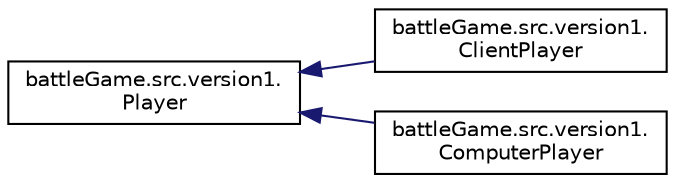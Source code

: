 digraph "Graphical Class Hierarchy"
{
  edge [fontname="Helvetica",fontsize="10",labelfontname="Helvetica",labelfontsize="10"];
  node [fontname="Helvetica",fontsize="10",shape=record];
  rankdir="LR";
  Node1 [label="battleGame.src.version1.\lPlayer",height=0.2,width=0.4,color="black", fillcolor="white", style="filled",URL="$classbattleGame_1_1src_1_1version1_1_1Player.html"];
  Node1 -> Node2 [dir="back",color="midnightblue",fontsize="10",style="solid",fontname="Helvetica"];
  Node2 [label="battleGame.src.version1.\lClientPlayer",height=0.2,width=0.4,color="black", fillcolor="white", style="filled",URL="$classbattleGame_1_1src_1_1version1_1_1ClientPlayer.html"];
  Node1 -> Node3 [dir="back",color="midnightblue",fontsize="10",style="solid",fontname="Helvetica"];
  Node3 [label="battleGame.src.version1.\lComputerPlayer",height=0.2,width=0.4,color="black", fillcolor="white", style="filled",URL="$classbattleGame_1_1src_1_1version1_1_1ComputerPlayer.html"];
}
